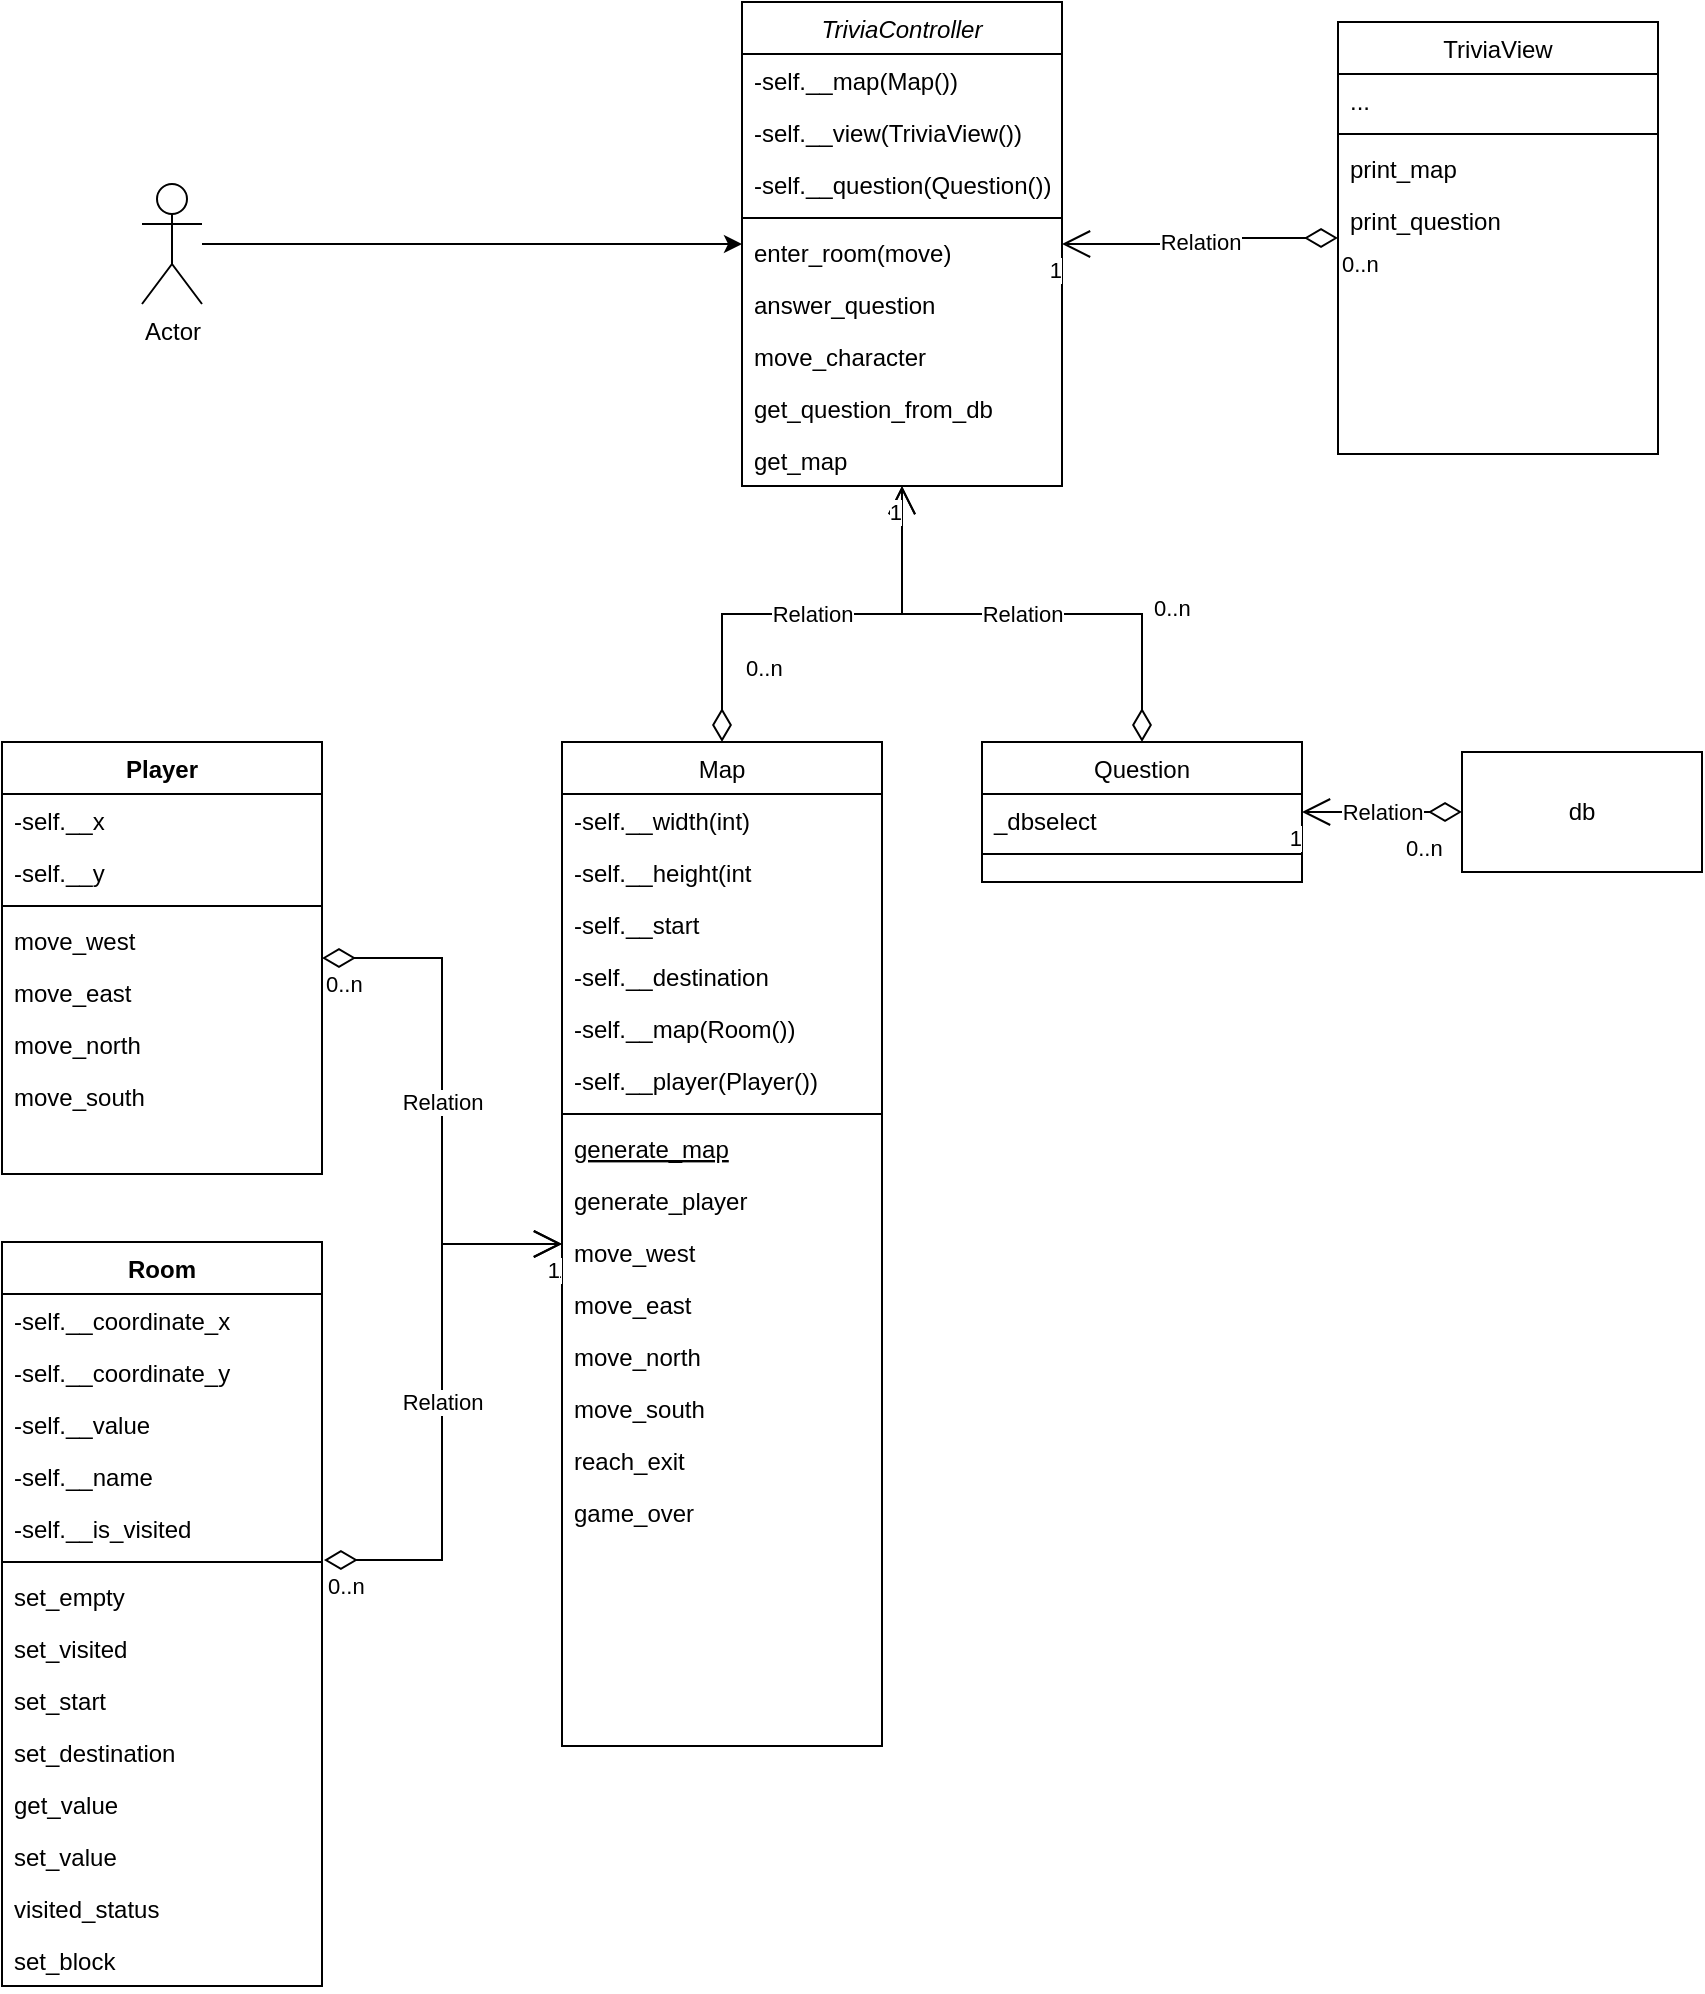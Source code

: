 <mxfile version="16.5.4" type="device"><diagram id="C5RBs43oDa-KdzZeNtuy" name="Page-1"><mxGraphModel dx="2088" dy="2269" grid="1" gridSize="10" guides="1" tooltips="1" connect="1" arrows="1" fold="1" page="1" pageScale="1" pageWidth="827" pageHeight="1169" math="0" shadow="0"><root><mxCell id="WIyWlLk6GJQsqaUBKTNV-0"/><mxCell id="WIyWlLk6GJQsqaUBKTNV-1" parent="WIyWlLk6GJQsqaUBKTNV-0"/><mxCell id="zkfFHV4jXpPFQw0GAbJ--0" value="TriviaController" style="swimlane;fontStyle=2;align=center;verticalAlign=top;childLayout=stackLayout;horizontal=1;startSize=26;horizontalStack=0;resizeParent=1;resizeLast=0;collapsible=1;marginBottom=0;rounded=0;shadow=0;strokeWidth=1;" parent="WIyWlLk6GJQsqaUBKTNV-1" vertex="1"><mxGeometry x="210" y="-10" width="160" height="242" as="geometry"><mxRectangle x="230" y="140" width="160" height="26" as="alternateBounds"/></mxGeometry></mxCell><mxCell id="zkfFHV4jXpPFQw0GAbJ--1" value="-self.__map(Map())" style="text;align=left;verticalAlign=top;spacingLeft=4;spacingRight=4;overflow=hidden;rotatable=0;points=[[0,0.5],[1,0.5]];portConstraint=eastwest;" parent="zkfFHV4jXpPFQw0GAbJ--0" vertex="1"><mxGeometry y="26" width="160" height="26" as="geometry"/></mxCell><mxCell id="zkfFHV4jXpPFQw0GAbJ--2" value="-self.__view(TriviaView())" style="text;align=left;verticalAlign=top;spacingLeft=4;spacingRight=4;overflow=hidden;rotatable=0;points=[[0,0.5],[1,0.5]];portConstraint=eastwest;rounded=0;shadow=0;html=0;" parent="zkfFHV4jXpPFQw0GAbJ--0" vertex="1"><mxGeometry y="52" width="160" height="26" as="geometry"/></mxCell><mxCell id="zkfFHV4jXpPFQw0GAbJ--3" value="-self.__question(Question())" style="text;align=left;verticalAlign=top;spacingLeft=4;spacingRight=4;overflow=hidden;rotatable=0;points=[[0,0.5],[1,0.5]];portConstraint=eastwest;rounded=0;shadow=0;html=0;" parent="zkfFHV4jXpPFQw0GAbJ--0" vertex="1"><mxGeometry y="78" width="160" height="26" as="geometry"/></mxCell><mxCell id="zkfFHV4jXpPFQw0GAbJ--4" value="" style="line;html=1;strokeWidth=1;align=left;verticalAlign=middle;spacingTop=-1;spacingLeft=3;spacingRight=3;rotatable=0;labelPosition=right;points=[];portConstraint=eastwest;" parent="zkfFHV4jXpPFQw0GAbJ--0" vertex="1"><mxGeometry y="104" width="160" height="8" as="geometry"/></mxCell><mxCell id="zkfFHV4jXpPFQw0GAbJ--5" value="enter_room(move)&#10;" style="text;align=left;verticalAlign=top;spacingLeft=4;spacingRight=4;overflow=hidden;rotatable=0;points=[[0,0.5],[1,0.5]];portConstraint=eastwest;" parent="zkfFHV4jXpPFQw0GAbJ--0" vertex="1"><mxGeometry y="112" width="160" height="26" as="geometry"/></mxCell><mxCell id="0VrYBKWXbrc4DYIjxzI--17" value="answer_question&#10;" style="text;align=left;verticalAlign=top;spacingLeft=4;spacingRight=4;overflow=hidden;rotatable=0;points=[[0,0.5],[1,0.5]];portConstraint=eastwest;" vertex="1" parent="zkfFHV4jXpPFQw0GAbJ--0"><mxGeometry y="138" width="160" height="26" as="geometry"/></mxCell><mxCell id="0VrYBKWXbrc4DYIjxzI--16" value="move_character" style="text;align=left;verticalAlign=top;spacingLeft=4;spacingRight=4;overflow=hidden;rotatable=0;points=[[0,0.5],[1,0.5]];portConstraint=eastwest;" vertex="1" parent="zkfFHV4jXpPFQw0GAbJ--0"><mxGeometry y="164" width="160" height="26" as="geometry"/></mxCell><mxCell id="0VrYBKWXbrc4DYIjxzI--15" value="get_question_from_db" style="text;align=left;verticalAlign=top;spacingLeft=4;spacingRight=4;overflow=hidden;rotatable=0;points=[[0,0.5],[1,0.5]];portConstraint=eastwest;" vertex="1" parent="zkfFHV4jXpPFQw0GAbJ--0"><mxGeometry y="190" width="160" height="26" as="geometry"/></mxCell><mxCell id="0VrYBKWXbrc4DYIjxzI--14" value="get_map" style="text;align=left;verticalAlign=top;spacingLeft=4;spacingRight=4;overflow=hidden;rotatable=0;points=[[0,0.5],[1,0.5]];portConstraint=eastwest;" vertex="1" parent="zkfFHV4jXpPFQw0GAbJ--0"><mxGeometry y="216" width="160" height="26" as="geometry"/></mxCell><mxCell id="zkfFHV4jXpPFQw0GAbJ--6" value="Map" style="swimlane;fontStyle=0;align=center;verticalAlign=top;childLayout=stackLayout;horizontal=1;startSize=26;horizontalStack=0;resizeParent=1;resizeLast=0;collapsible=1;marginBottom=0;rounded=0;shadow=0;strokeWidth=1;" parent="WIyWlLk6GJQsqaUBKTNV-1" vertex="1"><mxGeometry x="120" y="360" width="160" height="502" as="geometry"><mxRectangle x="130" y="380" width="160" height="26" as="alternateBounds"/></mxGeometry></mxCell><mxCell id="zkfFHV4jXpPFQw0GAbJ--7" value="-self.__width(int)" style="text;align=left;verticalAlign=top;spacingLeft=4;spacingRight=4;overflow=hidden;rotatable=0;points=[[0,0.5],[1,0.5]];portConstraint=eastwest;" parent="zkfFHV4jXpPFQw0GAbJ--6" vertex="1"><mxGeometry y="26" width="160" height="26" as="geometry"/></mxCell><mxCell id="zkfFHV4jXpPFQw0GAbJ--8" value="-self.__height(int" style="text;align=left;verticalAlign=top;spacingLeft=4;spacingRight=4;overflow=hidden;rotatable=0;points=[[0,0.5],[1,0.5]];portConstraint=eastwest;rounded=0;shadow=0;html=0;" parent="zkfFHV4jXpPFQw0GAbJ--6" vertex="1"><mxGeometry y="52" width="160" height="26" as="geometry"/></mxCell><mxCell id="0VrYBKWXbrc4DYIjxzI--3" value="-self.__start" style="text;align=left;verticalAlign=top;spacingLeft=4;spacingRight=4;overflow=hidden;rotatable=0;points=[[0,0.5],[1,0.5]];portConstraint=eastwest;rounded=0;shadow=0;html=0;" vertex="1" parent="zkfFHV4jXpPFQw0GAbJ--6"><mxGeometry y="78" width="160" height="26" as="geometry"/></mxCell><mxCell id="0VrYBKWXbrc4DYIjxzI--2" value="-self.__destination" style="text;align=left;verticalAlign=top;spacingLeft=4;spacingRight=4;overflow=hidden;rotatable=0;points=[[0,0.5],[1,0.5]];portConstraint=eastwest;rounded=0;shadow=0;html=0;" vertex="1" parent="zkfFHV4jXpPFQw0GAbJ--6"><mxGeometry y="104" width="160" height="26" as="geometry"/></mxCell><mxCell id="0VrYBKWXbrc4DYIjxzI--1" value="-self.__map(Room())" style="text;align=left;verticalAlign=top;spacingLeft=4;spacingRight=4;overflow=hidden;rotatable=0;points=[[0,0.5],[1,0.5]];portConstraint=eastwest;rounded=0;shadow=0;html=0;" vertex="1" parent="zkfFHV4jXpPFQw0GAbJ--6"><mxGeometry y="130" width="160" height="26" as="geometry"/></mxCell><mxCell id="0VrYBKWXbrc4DYIjxzI--0" value="-self.__player(Player())" style="text;align=left;verticalAlign=top;spacingLeft=4;spacingRight=4;overflow=hidden;rotatable=0;points=[[0,0.5],[1,0.5]];portConstraint=eastwest;rounded=0;shadow=0;html=0;" vertex="1" parent="zkfFHV4jXpPFQw0GAbJ--6"><mxGeometry y="156" width="160" height="26" as="geometry"/></mxCell><mxCell id="zkfFHV4jXpPFQw0GAbJ--9" value="" style="line;html=1;strokeWidth=1;align=left;verticalAlign=middle;spacingTop=-1;spacingLeft=3;spacingRight=3;rotatable=0;labelPosition=right;points=[];portConstraint=eastwest;" parent="zkfFHV4jXpPFQw0GAbJ--6" vertex="1"><mxGeometry y="182" width="160" height="8" as="geometry"/></mxCell><mxCell id="zkfFHV4jXpPFQw0GAbJ--10" value="generate_map" style="text;align=left;verticalAlign=top;spacingLeft=4;spacingRight=4;overflow=hidden;rotatable=0;points=[[0,0.5],[1,0.5]];portConstraint=eastwest;fontStyle=4" parent="zkfFHV4jXpPFQw0GAbJ--6" vertex="1"><mxGeometry y="190" width="160" height="26" as="geometry"/></mxCell><mxCell id="zkfFHV4jXpPFQw0GAbJ--11" value="generate_player" style="text;align=left;verticalAlign=top;spacingLeft=4;spacingRight=4;overflow=hidden;rotatable=0;points=[[0,0.5],[1,0.5]];portConstraint=eastwest;" parent="zkfFHV4jXpPFQw0GAbJ--6" vertex="1"><mxGeometry y="216" width="160" height="26" as="geometry"/></mxCell><mxCell id="0VrYBKWXbrc4DYIjxzI--4" value="move_west" style="text;align=left;verticalAlign=top;spacingLeft=4;spacingRight=4;overflow=hidden;rotatable=0;points=[[0,0.5],[1,0.5]];portConstraint=eastwest;" vertex="1" parent="zkfFHV4jXpPFQw0GAbJ--6"><mxGeometry y="242" width="160" height="26" as="geometry"/></mxCell><mxCell id="0VrYBKWXbrc4DYIjxzI--5" value="move_east" style="text;align=left;verticalAlign=top;spacingLeft=4;spacingRight=4;overflow=hidden;rotatable=0;points=[[0,0.5],[1,0.5]];portConstraint=eastwest;" vertex="1" parent="zkfFHV4jXpPFQw0GAbJ--6"><mxGeometry y="268" width="160" height="26" as="geometry"/></mxCell><mxCell id="0VrYBKWXbrc4DYIjxzI--13" value="move_north" style="text;align=left;verticalAlign=top;spacingLeft=4;spacingRight=4;overflow=hidden;rotatable=0;points=[[0,0.5],[1,0.5]];portConstraint=eastwest;" vertex="1" parent="zkfFHV4jXpPFQw0GAbJ--6"><mxGeometry y="294" width="160" height="26" as="geometry"/></mxCell><mxCell id="0VrYBKWXbrc4DYIjxzI--12" value="move_south" style="text;align=left;verticalAlign=top;spacingLeft=4;spacingRight=4;overflow=hidden;rotatable=0;points=[[0,0.5],[1,0.5]];portConstraint=eastwest;" vertex="1" parent="zkfFHV4jXpPFQw0GAbJ--6"><mxGeometry y="320" width="160" height="26" as="geometry"/></mxCell><mxCell id="0VrYBKWXbrc4DYIjxzI--11" value="reach_exit" style="text;align=left;verticalAlign=top;spacingLeft=4;spacingRight=4;overflow=hidden;rotatable=0;points=[[0,0.5],[1,0.5]];portConstraint=eastwest;" vertex="1" parent="zkfFHV4jXpPFQw0GAbJ--6"><mxGeometry y="346" width="160" height="26" as="geometry"/></mxCell><mxCell id="0VrYBKWXbrc4DYIjxzI--10" value="game_over" style="text;align=left;verticalAlign=top;spacingLeft=4;spacingRight=4;overflow=hidden;rotatable=0;points=[[0,0.5],[1,0.5]];portConstraint=eastwest;" vertex="1" parent="zkfFHV4jXpPFQw0GAbJ--6"><mxGeometry y="372" width="160" height="26" as="geometry"/></mxCell><mxCell id="0VrYBKWXbrc4DYIjxzI--9" style="text;align=left;verticalAlign=top;spacingLeft=4;spacingRight=4;overflow=hidden;rotatable=0;points=[[0,0.5],[1,0.5]];portConstraint=eastwest;" vertex="1" parent="zkfFHV4jXpPFQw0GAbJ--6"><mxGeometry y="398" width="160" height="26" as="geometry"/></mxCell><mxCell id="0VrYBKWXbrc4DYIjxzI--8" style="text;align=left;verticalAlign=top;spacingLeft=4;spacingRight=4;overflow=hidden;rotatable=0;points=[[0,0.5],[1,0.5]];portConstraint=eastwest;" vertex="1" parent="zkfFHV4jXpPFQw0GAbJ--6"><mxGeometry y="424" width="160" height="26" as="geometry"/></mxCell><mxCell id="0VrYBKWXbrc4DYIjxzI--7" style="text;align=left;verticalAlign=top;spacingLeft=4;spacingRight=4;overflow=hidden;rotatable=0;points=[[0,0.5],[1,0.5]];portConstraint=eastwest;" vertex="1" parent="zkfFHV4jXpPFQw0GAbJ--6"><mxGeometry y="450" width="160" height="26" as="geometry"/></mxCell><mxCell id="0VrYBKWXbrc4DYIjxzI--6" style="text;align=left;verticalAlign=top;spacingLeft=4;spacingRight=4;overflow=hidden;rotatable=0;points=[[0,0.5],[1,0.5]];portConstraint=eastwest;" vertex="1" parent="zkfFHV4jXpPFQw0GAbJ--6"><mxGeometry y="476" width="160" height="26" as="geometry"/></mxCell><mxCell id="zkfFHV4jXpPFQw0GAbJ--13" value="Question" style="swimlane;fontStyle=0;align=center;verticalAlign=top;childLayout=stackLayout;horizontal=1;startSize=26;horizontalStack=0;resizeParent=1;resizeLast=0;collapsible=1;marginBottom=0;rounded=0;shadow=0;strokeWidth=1;" parent="WIyWlLk6GJQsqaUBKTNV-1" vertex="1"><mxGeometry x="330" y="360" width="160" height="70" as="geometry"><mxRectangle x="340" y="380" width="170" height="26" as="alternateBounds"/></mxGeometry></mxCell><mxCell id="zkfFHV4jXpPFQw0GAbJ--14" value="_dbselect" style="text;align=left;verticalAlign=top;spacingLeft=4;spacingRight=4;overflow=hidden;rotatable=0;points=[[0,0.5],[1,0.5]];portConstraint=eastwest;" parent="zkfFHV4jXpPFQw0GAbJ--13" vertex="1"><mxGeometry y="26" width="160" height="26" as="geometry"/></mxCell><mxCell id="zkfFHV4jXpPFQw0GAbJ--15" value="" style="line;html=1;strokeWidth=1;align=left;verticalAlign=middle;spacingTop=-1;spacingLeft=3;spacingRight=3;rotatable=0;labelPosition=right;points=[];portConstraint=eastwest;" parent="zkfFHV4jXpPFQw0GAbJ--13" vertex="1"><mxGeometry y="52" width="160" height="8" as="geometry"/></mxCell><mxCell id="zkfFHV4jXpPFQw0GAbJ--17" value="TriviaView" style="swimlane;fontStyle=0;align=center;verticalAlign=top;childLayout=stackLayout;horizontal=1;startSize=26;horizontalStack=0;resizeParent=1;resizeLast=0;collapsible=1;marginBottom=0;rounded=0;shadow=0;strokeWidth=1;" parent="WIyWlLk6GJQsqaUBKTNV-1" vertex="1"><mxGeometry x="508" width="160" height="216" as="geometry"><mxRectangle x="550" y="140" width="160" height="26" as="alternateBounds"/></mxGeometry></mxCell><mxCell id="zkfFHV4jXpPFQw0GAbJ--21" value="..." style="text;align=left;verticalAlign=top;spacingLeft=4;spacingRight=4;overflow=hidden;rotatable=0;points=[[0,0.5],[1,0.5]];portConstraint=eastwest;rounded=0;shadow=0;html=0;" parent="zkfFHV4jXpPFQw0GAbJ--17" vertex="1"><mxGeometry y="26" width="160" height="26" as="geometry"/></mxCell><mxCell id="zkfFHV4jXpPFQw0GAbJ--23" value="" style="line;html=1;strokeWidth=1;align=left;verticalAlign=middle;spacingTop=-1;spacingLeft=3;spacingRight=3;rotatable=0;labelPosition=right;points=[];portConstraint=eastwest;" parent="zkfFHV4jXpPFQw0GAbJ--17" vertex="1"><mxGeometry y="52" width="160" height="8" as="geometry"/></mxCell><mxCell id="zkfFHV4jXpPFQw0GAbJ--24" value="print_map" style="text;align=left;verticalAlign=top;spacingLeft=4;spacingRight=4;overflow=hidden;rotatable=0;points=[[0,0.5],[1,0.5]];portConstraint=eastwest;" parent="zkfFHV4jXpPFQw0GAbJ--17" vertex="1"><mxGeometry y="60" width="160" height="26" as="geometry"/></mxCell><mxCell id="zkfFHV4jXpPFQw0GAbJ--25" value="print_question" style="text;align=left;verticalAlign=top;spacingLeft=4;spacingRight=4;overflow=hidden;rotatable=0;points=[[0,0.5],[1,0.5]];portConstraint=eastwest;" parent="zkfFHV4jXpPFQw0GAbJ--17" vertex="1"><mxGeometry y="86" width="160" height="26" as="geometry"/></mxCell><mxCell id="0VrYBKWXbrc4DYIjxzI--18" value="Player" style="swimlane;fontStyle=1;align=center;verticalAlign=top;childLayout=stackLayout;horizontal=1;startSize=26;horizontalStack=0;resizeParent=1;resizeParentMax=0;resizeLast=0;collapsible=1;marginBottom=0;" vertex="1" parent="WIyWlLk6GJQsqaUBKTNV-1"><mxGeometry x="-160" y="360" width="160" height="216" as="geometry"/></mxCell><mxCell id="0VrYBKWXbrc4DYIjxzI--19" value="-self.__x" style="text;strokeColor=none;fillColor=none;align=left;verticalAlign=top;spacingLeft=4;spacingRight=4;overflow=hidden;rotatable=0;points=[[0,0.5],[1,0.5]];portConstraint=eastwest;" vertex="1" parent="0VrYBKWXbrc4DYIjxzI--18"><mxGeometry y="26" width="160" height="26" as="geometry"/></mxCell><mxCell id="0VrYBKWXbrc4DYIjxzI--28" value="-self.__y" style="text;strokeColor=none;fillColor=none;align=left;verticalAlign=top;spacingLeft=4;spacingRight=4;overflow=hidden;rotatable=0;points=[[0,0.5],[1,0.5]];portConstraint=eastwest;" vertex="1" parent="0VrYBKWXbrc4DYIjxzI--18"><mxGeometry y="52" width="160" height="26" as="geometry"/></mxCell><mxCell id="0VrYBKWXbrc4DYIjxzI--20" value="" style="line;strokeWidth=1;fillColor=none;align=left;verticalAlign=middle;spacingTop=-1;spacingLeft=3;spacingRight=3;rotatable=0;labelPosition=right;points=[];portConstraint=eastwest;" vertex="1" parent="0VrYBKWXbrc4DYIjxzI--18"><mxGeometry y="78" width="160" height="8" as="geometry"/></mxCell><mxCell id="0VrYBKWXbrc4DYIjxzI--21" value="move_west" style="text;strokeColor=none;fillColor=none;align=left;verticalAlign=top;spacingLeft=4;spacingRight=4;overflow=hidden;rotatable=0;points=[[0,0.5],[1,0.5]];portConstraint=eastwest;" vertex="1" parent="0VrYBKWXbrc4DYIjxzI--18"><mxGeometry y="86" width="160" height="26" as="geometry"/></mxCell><mxCell id="0VrYBKWXbrc4DYIjxzI--32" value="move_east" style="text;strokeColor=none;fillColor=none;align=left;verticalAlign=top;spacingLeft=4;spacingRight=4;overflow=hidden;rotatable=0;points=[[0,0.5],[1,0.5]];portConstraint=eastwest;" vertex="1" parent="0VrYBKWXbrc4DYIjxzI--18"><mxGeometry y="112" width="160" height="26" as="geometry"/></mxCell><mxCell id="0VrYBKWXbrc4DYIjxzI--31" value="move_north" style="text;strokeColor=none;fillColor=none;align=left;verticalAlign=top;spacingLeft=4;spacingRight=4;overflow=hidden;rotatable=0;points=[[0,0.5],[1,0.5]];portConstraint=eastwest;" vertex="1" parent="0VrYBKWXbrc4DYIjxzI--18"><mxGeometry y="138" width="160" height="26" as="geometry"/></mxCell><mxCell id="0VrYBKWXbrc4DYIjxzI--30" value="move_south" style="text;strokeColor=none;fillColor=none;align=left;verticalAlign=top;spacingLeft=4;spacingRight=4;overflow=hidden;rotatable=0;points=[[0,0.5],[1,0.5]];portConstraint=eastwest;" vertex="1" parent="0VrYBKWXbrc4DYIjxzI--18"><mxGeometry y="164" width="160" height="26" as="geometry"/></mxCell><mxCell id="0VrYBKWXbrc4DYIjxzI--29" style="text;strokeColor=none;fillColor=none;align=left;verticalAlign=top;spacingLeft=4;spacingRight=4;overflow=hidden;rotatable=0;points=[[0,0.5],[1,0.5]];portConstraint=eastwest;" vertex="1" parent="0VrYBKWXbrc4DYIjxzI--18"><mxGeometry y="190" width="160" height="26" as="geometry"/></mxCell><mxCell id="0VrYBKWXbrc4DYIjxzI--22" value="Room" style="swimlane;fontStyle=1;align=center;verticalAlign=top;childLayout=stackLayout;horizontal=1;startSize=26;horizontalStack=0;resizeParent=1;resizeParentMax=0;resizeLast=0;collapsible=1;marginBottom=0;" vertex="1" parent="WIyWlLk6GJQsqaUBKTNV-1"><mxGeometry x="-160" y="610" width="160" height="372" as="geometry"/></mxCell><mxCell id="0VrYBKWXbrc4DYIjxzI--23" value="-self.__coordinate_x" style="text;strokeColor=none;fillColor=none;align=left;verticalAlign=top;spacingLeft=4;spacingRight=4;overflow=hidden;rotatable=0;points=[[0,0.5],[1,0.5]];portConstraint=eastwest;" vertex="1" parent="0VrYBKWXbrc4DYIjxzI--22"><mxGeometry y="26" width="160" height="26" as="geometry"/></mxCell><mxCell id="0VrYBKWXbrc4DYIjxzI--36" value="-self.__coordinate_y" style="text;strokeColor=none;fillColor=none;align=left;verticalAlign=top;spacingLeft=4;spacingRight=4;overflow=hidden;rotatable=0;points=[[0,0.5],[1,0.5]];portConstraint=eastwest;" vertex="1" parent="0VrYBKWXbrc4DYIjxzI--22"><mxGeometry y="52" width="160" height="26" as="geometry"/></mxCell><mxCell id="0VrYBKWXbrc4DYIjxzI--35" value="-self.__value" style="text;strokeColor=none;fillColor=none;align=left;verticalAlign=top;spacingLeft=4;spacingRight=4;overflow=hidden;rotatable=0;points=[[0,0.5],[1,0.5]];portConstraint=eastwest;" vertex="1" parent="0VrYBKWXbrc4DYIjxzI--22"><mxGeometry y="78" width="160" height="26" as="geometry"/></mxCell><mxCell id="0VrYBKWXbrc4DYIjxzI--34" value="-self.__name" style="text;strokeColor=none;fillColor=none;align=left;verticalAlign=top;spacingLeft=4;spacingRight=4;overflow=hidden;rotatable=0;points=[[0,0.5],[1,0.5]];portConstraint=eastwest;" vertex="1" parent="0VrYBKWXbrc4DYIjxzI--22"><mxGeometry y="104" width="160" height="26" as="geometry"/></mxCell><mxCell id="0VrYBKWXbrc4DYIjxzI--33" value="-self.__is_visited" style="text;strokeColor=none;fillColor=none;align=left;verticalAlign=top;spacingLeft=4;spacingRight=4;overflow=hidden;rotatable=0;points=[[0,0.5],[1,0.5]];portConstraint=eastwest;" vertex="1" parent="0VrYBKWXbrc4DYIjxzI--22"><mxGeometry y="130" width="160" height="26" as="geometry"/></mxCell><mxCell id="0VrYBKWXbrc4DYIjxzI--24" value="" style="line;strokeWidth=1;fillColor=none;align=left;verticalAlign=middle;spacingTop=-1;spacingLeft=3;spacingRight=3;rotatable=0;labelPosition=right;points=[];portConstraint=eastwest;" vertex="1" parent="0VrYBKWXbrc4DYIjxzI--22"><mxGeometry y="156" width="160" height="8" as="geometry"/></mxCell><mxCell id="0VrYBKWXbrc4DYIjxzI--25" value="set_empty" style="text;strokeColor=none;fillColor=none;align=left;verticalAlign=top;spacingLeft=4;spacingRight=4;overflow=hidden;rotatable=0;points=[[0,0.5],[1,0.5]];portConstraint=eastwest;" vertex="1" parent="0VrYBKWXbrc4DYIjxzI--22"><mxGeometry y="164" width="160" height="26" as="geometry"/></mxCell><mxCell id="0VrYBKWXbrc4DYIjxzI--43" value="set_visited" style="text;strokeColor=none;fillColor=none;align=left;verticalAlign=top;spacingLeft=4;spacingRight=4;overflow=hidden;rotatable=0;points=[[0,0.5],[1,0.5]];portConstraint=eastwest;" vertex="1" parent="0VrYBKWXbrc4DYIjxzI--22"><mxGeometry y="190" width="160" height="26" as="geometry"/></mxCell><mxCell id="0VrYBKWXbrc4DYIjxzI--42" value="set_start" style="text;strokeColor=none;fillColor=none;align=left;verticalAlign=top;spacingLeft=4;spacingRight=4;overflow=hidden;rotatable=0;points=[[0,0.5],[1,0.5]];portConstraint=eastwest;" vertex="1" parent="0VrYBKWXbrc4DYIjxzI--22"><mxGeometry y="216" width="160" height="26" as="geometry"/></mxCell><mxCell id="0VrYBKWXbrc4DYIjxzI--41" value="set_destination" style="text;strokeColor=none;fillColor=none;align=left;verticalAlign=top;spacingLeft=4;spacingRight=4;overflow=hidden;rotatable=0;points=[[0,0.5],[1,0.5]];portConstraint=eastwest;" vertex="1" parent="0VrYBKWXbrc4DYIjxzI--22"><mxGeometry y="242" width="160" height="26" as="geometry"/></mxCell><mxCell id="0VrYBKWXbrc4DYIjxzI--40" value="get_value" style="text;strokeColor=none;fillColor=none;align=left;verticalAlign=top;spacingLeft=4;spacingRight=4;overflow=hidden;rotatable=0;points=[[0,0.5],[1,0.5]];portConstraint=eastwest;" vertex="1" parent="0VrYBKWXbrc4DYIjxzI--22"><mxGeometry y="268" width="160" height="26" as="geometry"/></mxCell><mxCell id="0VrYBKWXbrc4DYIjxzI--39" value="set_value" style="text;strokeColor=none;fillColor=none;align=left;verticalAlign=top;spacingLeft=4;spacingRight=4;overflow=hidden;rotatable=0;points=[[0,0.5],[1,0.5]];portConstraint=eastwest;" vertex="1" parent="0VrYBKWXbrc4DYIjxzI--22"><mxGeometry y="294" width="160" height="26" as="geometry"/></mxCell><mxCell id="0VrYBKWXbrc4DYIjxzI--38" value="visited_status" style="text;strokeColor=none;fillColor=none;align=left;verticalAlign=top;spacingLeft=4;spacingRight=4;overflow=hidden;rotatable=0;points=[[0,0.5],[1,0.5]];portConstraint=eastwest;" vertex="1" parent="0VrYBKWXbrc4DYIjxzI--22"><mxGeometry y="320" width="160" height="26" as="geometry"/></mxCell><mxCell id="0VrYBKWXbrc4DYIjxzI--37" value="set_block" style="text;strokeColor=none;fillColor=none;align=left;verticalAlign=top;spacingLeft=4;spacingRight=4;overflow=hidden;rotatable=0;points=[[0,0.5],[1,0.5]];portConstraint=eastwest;" vertex="1" parent="0VrYBKWXbrc4DYIjxzI--22"><mxGeometry y="346" width="160" height="26" as="geometry"/></mxCell><mxCell id="0VrYBKWXbrc4DYIjxzI--45" value="Relation" style="endArrow=open;html=1;endSize=12;startArrow=diamondThin;startSize=14;startFill=0;edgeStyle=orthogonalEdgeStyle;rounded=0;" edge="1" parent="WIyWlLk6GJQsqaUBKTNV-1" source="0VrYBKWXbrc4DYIjxzI--18" target="zkfFHV4jXpPFQw0GAbJ--6"><mxGeometry relative="1" as="geometry"><mxPoint x="330" y="260" as="sourcePoint"/><mxPoint x="490" y="260" as="targetPoint"/></mxGeometry></mxCell><mxCell id="0VrYBKWXbrc4DYIjxzI--46" value="0..n" style="edgeLabel;resizable=0;html=1;align=left;verticalAlign=top;" connectable="0" vertex="1" parent="0VrYBKWXbrc4DYIjxzI--45"><mxGeometry x="-1" relative="1" as="geometry"/></mxCell><mxCell id="0VrYBKWXbrc4DYIjxzI--47" value="1" style="edgeLabel;resizable=0;html=1;align=right;verticalAlign=top;" connectable="0" vertex="1" parent="0VrYBKWXbrc4DYIjxzI--45"><mxGeometry x="1" relative="1" as="geometry"/></mxCell><mxCell id="0VrYBKWXbrc4DYIjxzI--48" value="Relation" style="endArrow=open;html=1;endSize=12;startArrow=diamondThin;startSize=14;startFill=0;edgeStyle=orthogonalEdgeStyle;rounded=0;exitX=1.006;exitY=-0.192;exitDx=0;exitDy=0;exitPerimeter=0;" edge="1" parent="WIyWlLk6GJQsqaUBKTNV-1" source="0VrYBKWXbrc4DYIjxzI--25" target="zkfFHV4jXpPFQw0GAbJ--6"><mxGeometry relative="1" as="geometry"><mxPoint x="20" y="478" as="sourcePoint"/><mxPoint x="130" y="621" as="targetPoint"/></mxGeometry></mxCell><mxCell id="0VrYBKWXbrc4DYIjxzI--49" value="0..n" style="edgeLabel;resizable=0;html=1;align=left;verticalAlign=top;" connectable="0" vertex="1" parent="0VrYBKWXbrc4DYIjxzI--48"><mxGeometry x="-1" relative="1" as="geometry"/></mxCell><mxCell id="0VrYBKWXbrc4DYIjxzI--50" value="1" style="edgeLabel;resizable=0;html=1;align=right;verticalAlign=top;" connectable="0" vertex="1" parent="0VrYBKWXbrc4DYIjxzI--48"><mxGeometry x="1" relative="1" as="geometry"/></mxCell><mxCell id="0VrYBKWXbrc4DYIjxzI--51" value="Relation" style="endArrow=open;html=1;endSize=12;startArrow=diamondThin;startSize=14;startFill=0;edgeStyle=orthogonalEdgeStyle;rounded=0;exitX=0.5;exitY=0;exitDx=0;exitDy=0;" edge="1" parent="WIyWlLk6GJQsqaUBKTNV-1" source="zkfFHV4jXpPFQw0GAbJ--6" target="zkfFHV4jXpPFQw0GAbJ--0"><mxGeometry relative="1" as="geometry"><mxPoint x="210" y="240" as="sourcePoint"/><mxPoint x="370" y="240" as="targetPoint"/></mxGeometry></mxCell><mxCell id="0VrYBKWXbrc4DYIjxzI--52" value="0..n" style="edgeLabel;resizable=0;html=1;align=left;verticalAlign=top;" connectable="0" vertex="1" parent="0VrYBKWXbrc4DYIjxzI--51"><mxGeometry x="-1" relative="1" as="geometry"><mxPoint x="10" y="-50" as="offset"/></mxGeometry></mxCell><mxCell id="0VrYBKWXbrc4DYIjxzI--53" value="1" style="edgeLabel;resizable=0;html=1;align=right;verticalAlign=top;" connectable="0" vertex="1" parent="0VrYBKWXbrc4DYIjxzI--51"><mxGeometry x="1" relative="1" as="geometry"/></mxCell><mxCell id="0VrYBKWXbrc4DYIjxzI--54" value="Relation" style="endArrow=open;html=1;endSize=12;startArrow=diamondThin;startSize=14;startFill=0;edgeStyle=orthogonalEdgeStyle;rounded=0;exitX=0.5;exitY=0;exitDx=0;exitDy=0;" edge="1" parent="WIyWlLk6GJQsqaUBKTNV-1" source="zkfFHV4jXpPFQw0GAbJ--13" target="zkfFHV4jXpPFQw0GAbJ--0"><mxGeometry relative="1" as="geometry"><mxPoint x="210" y="370" as="sourcePoint"/><mxPoint x="300" y="112" as="targetPoint"/></mxGeometry></mxCell><mxCell id="0VrYBKWXbrc4DYIjxzI--55" value="0..n" style="edgeLabel;resizable=0;html=1;align=left;verticalAlign=top;" connectable="0" vertex="1" parent="0VrYBKWXbrc4DYIjxzI--54"><mxGeometry x="-1" relative="1" as="geometry"><mxPoint x="4" y="-80" as="offset"/></mxGeometry></mxCell><mxCell id="0VrYBKWXbrc4DYIjxzI--56" value="1" style="edgeLabel;resizable=0;html=1;align=right;verticalAlign=top;" connectable="0" vertex="1" parent="0VrYBKWXbrc4DYIjxzI--54"><mxGeometry x="1" relative="1" as="geometry"/></mxCell><mxCell id="0VrYBKWXbrc4DYIjxzI--63" value="Relation" style="endArrow=open;html=1;endSize=12;startArrow=diamondThin;startSize=14;startFill=0;edgeStyle=orthogonalEdgeStyle;rounded=0;" edge="1" parent="WIyWlLk6GJQsqaUBKTNV-1" source="zkfFHV4jXpPFQw0GAbJ--17" target="zkfFHV4jXpPFQw0GAbJ--0"><mxGeometry relative="1" as="geometry"><mxPoint x="330" y="360" as="sourcePoint"/><mxPoint x="490" y="360" as="targetPoint"/></mxGeometry></mxCell><mxCell id="0VrYBKWXbrc4DYIjxzI--64" value="0..n" style="edgeLabel;resizable=0;html=1;align=left;verticalAlign=top;" connectable="0" vertex="1" parent="0VrYBKWXbrc4DYIjxzI--63"><mxGeometry x="-1" relative="1" as="geometry"/></mxCell><mxCell id="0VrYBKWXbrc4DYIjxzI--65" value="1" style="edgeLabel;resizable=0;html=1;align=right;verticalAlign=top;" connectable="0" vertex="1" parent="0VrYBKWXbrc4DYIjxzI--63"><mxGeometry x="1" relative="1" as="geometry"/></mxCell><mxCell id="0VrYBKWXbrc4DYIjxzI--66" value="db" style="rounded=0;whiteSpace=wrap;html=1;" vertex="1" parent="WIyWlLk6GJQsqaUBKTNV-1"><mxGeometry x="570" y="365" width="120" height="60" as="geometry"/></mxCell><mxCell id="0VrYBKWXbrc4DYIjxzI--67" value="Relation" style="endArrow=open;html=1;endSize=12;startArrow=diamondThin;startSize=14;startFill=0;edgeStyle=orthogonalEdgeStyle;rounded=0;" edge="1" parent="WIyWlLk6GJQsqaUBKTNV-1" source="0VrYBKWXbrc4DYIjxzI--66" target="zkfFHV4jXpPFQw0GAbJ--13"><mxGeometry relative="1" as="geometry"><mxPoint x="540" y="570" as="sourcePoint"/><mxPoint x="700" y="570" as="targetPoint"/></mxGeometry></mxCell><mxCell id="0VrYBKWXbrc4DYIjxzI--68" value="0..n" style="edgeLabel;resizable=0;html=1;align=left;verticalAlign=top;" connectable="0" vertex="1" parent="0VrYBKWXbrc4DYIjxzI--67"><mxGeometry x="-1" relative="1" as="geometry"><mxPoint x="-30" y="5" as="offset"/></mxGeometry></mxCell><mxCell id="0VrYBKWXbrc4DYIjxzI--69" value="1" style="edgeLabel;resizable=0;html=1;align=right;verticalAlign=top;" connectable="0" vertex="1" parent="0VrYBKWXbrc4DYIjxzI--67"><mxGeometry x="1" relative="1" as="geometry"/></mxCell><mxCell id="0VrYBKWXbrc4DYIjxzI--70" value="Actor" style="shape=umlActor;verticalLabelPosition=bottom;verticalAlign=top;html=1;outlineConnect=0;" vertex="1" parent="WIyWlLk6GJQsqaUBKTNV-1"><mxGeometry x="-90" y="81" width="30" height="60" as="geometry"/></mxCell><mxCell id="0VrYBKWXbrc4DYIjxzI--71" value="" style="endArrow=classic;html=1;rounded=0;" edge="1" parent="WIyWlLk6GJQsqaUBKTNV-1" source="0VrYBKWXbrc4DYIjxzI--70" target="zkfFHV4jXpPFQw0GAbJ--0"><mxGeometry width="50" height="50" relative="1" as="geometry"><mxPoint x="20" y="250" as="sourcePoint"/><mxPoint x="70" y="200" as="targetPoint"/></mxGeometry></mxCell></root></mxGraphModel></diagram></mxfile>